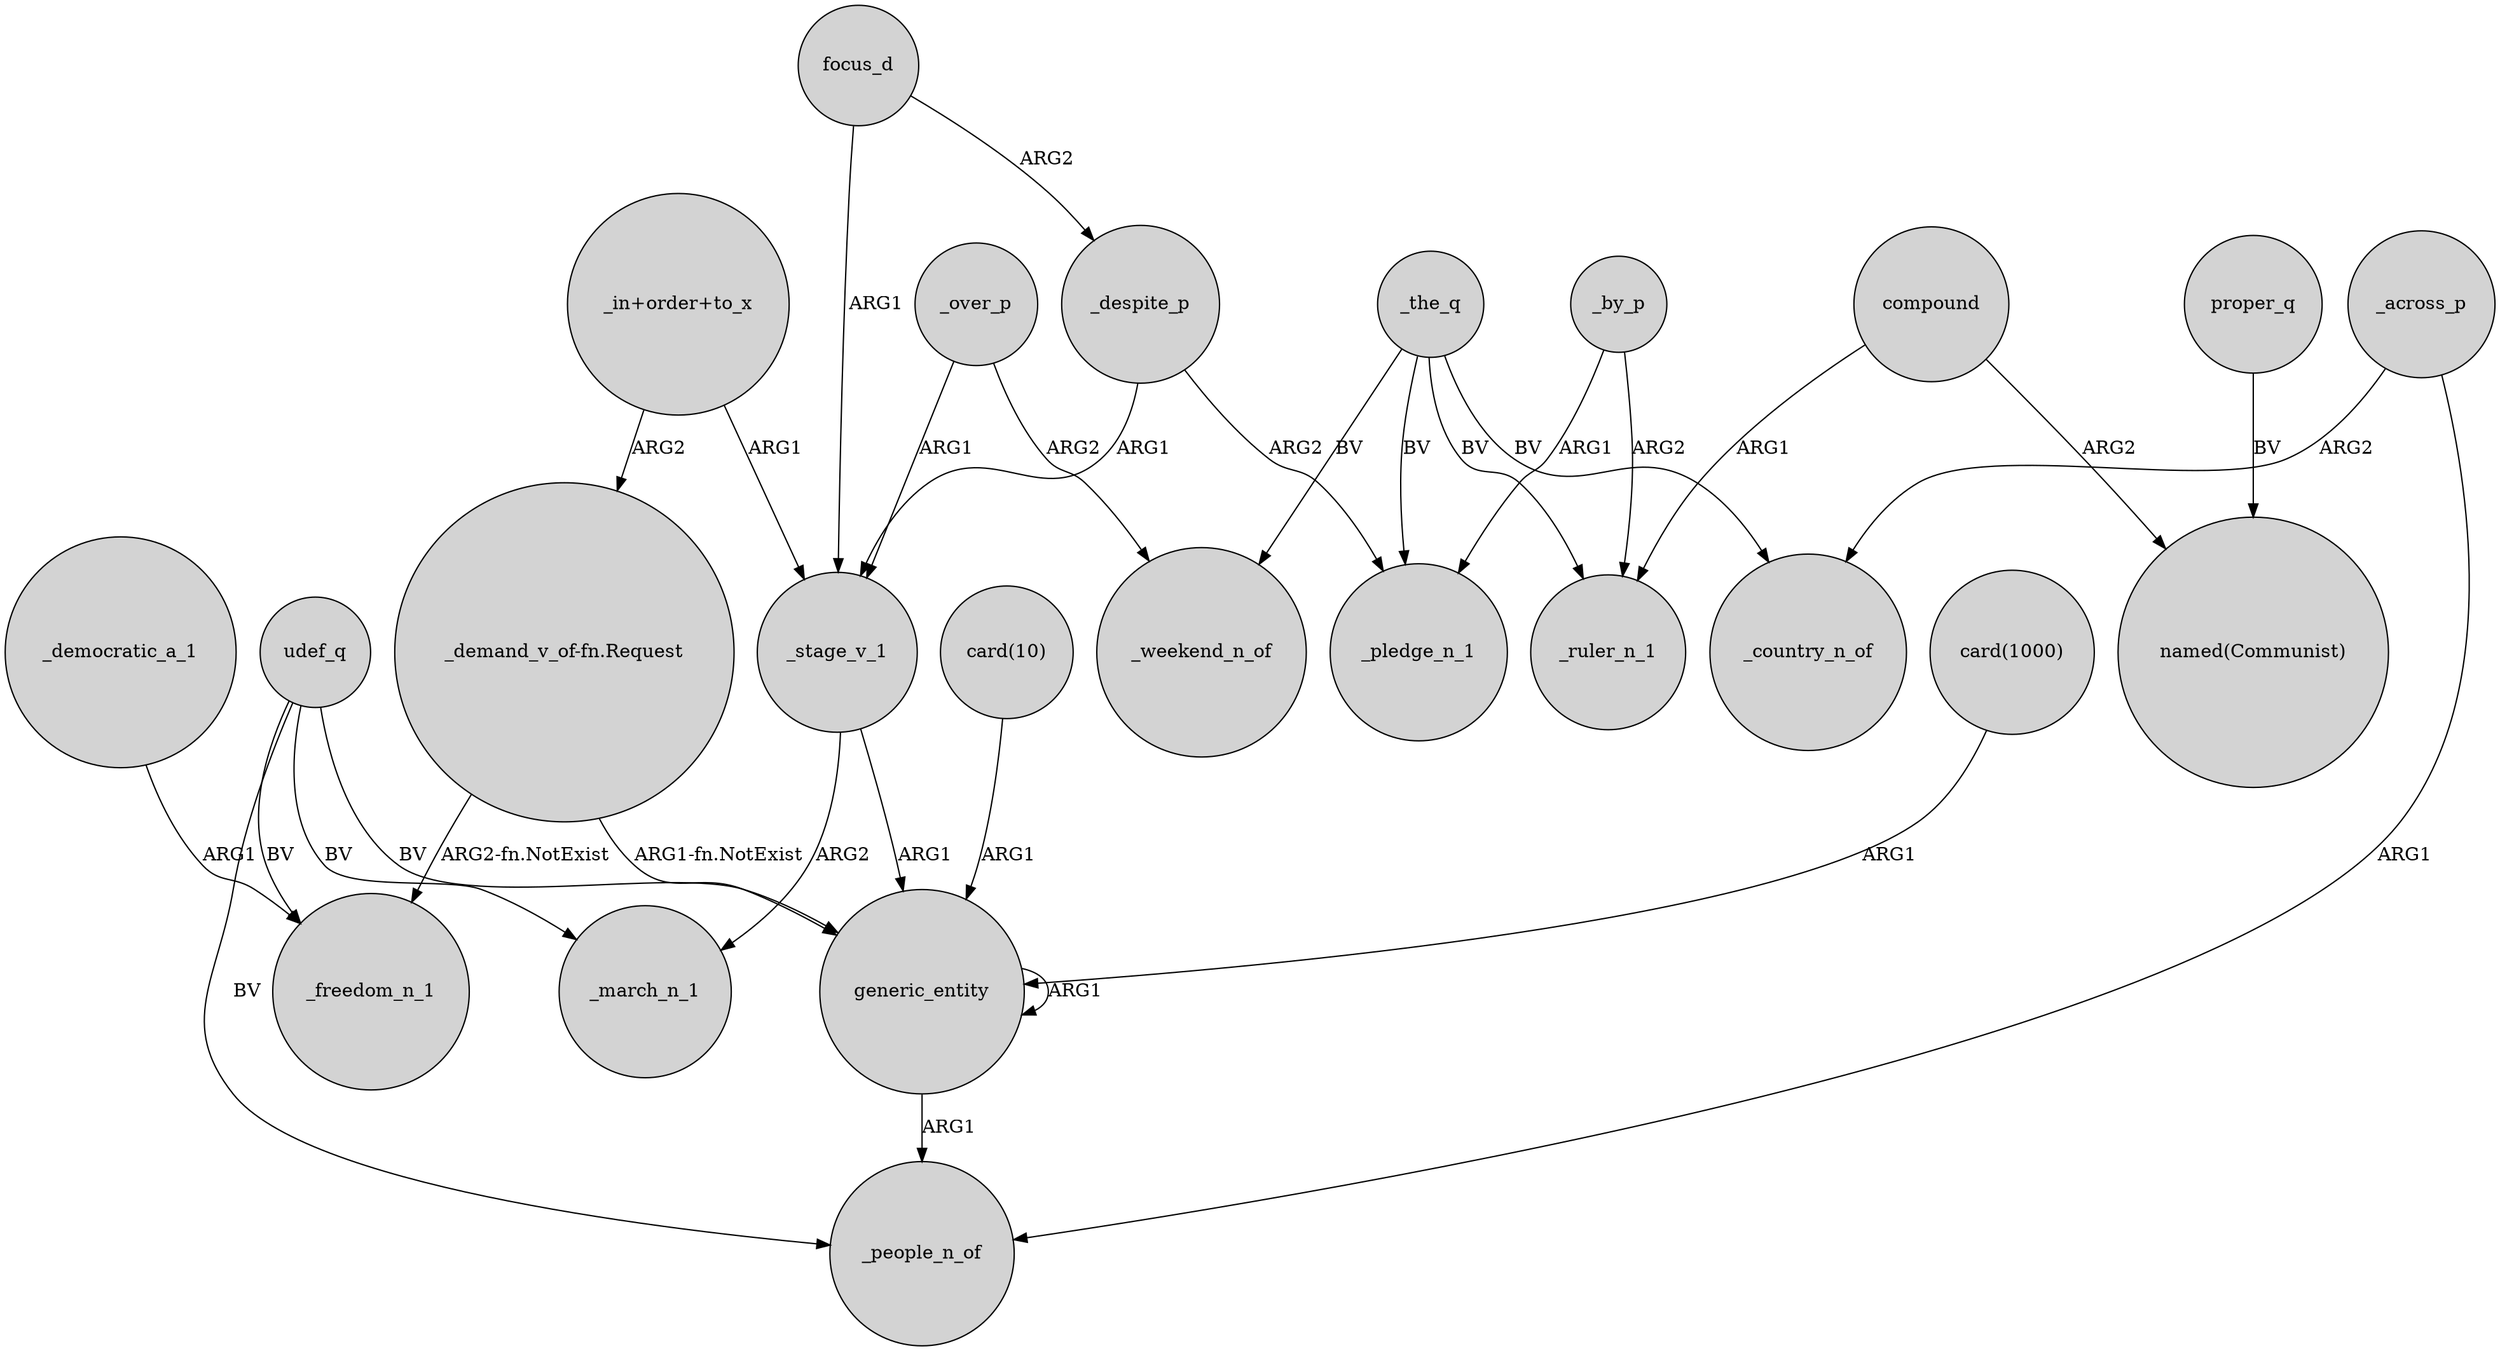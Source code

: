 digraph {
	node [shape=circle style=filled]
	_by_p -> _pledge_n_1 [label=ARG1]
	_stage_v_1 -> _march_n_1 [label=ARG2]
	_despite_p -> _stage_v_1 [label=ARG1]
	_across_p -> _country_n_of [label=ARG2]
	_by_p -> _ruler_n_1 [label=ARG2]
	udef_q -> generic_entity [label=BV]
	_democratic_a_1 -> _freedom_n_1 [label=ARG1]
	"card(10)" -> generic_entity [label=ARG1]
	_despite_p -> _pledge_n_1 [label=ARG2]
	_the_q -> _pledge_n_1 [label=BV]
	focus_d -> _despite_p [label=ARG2]
	proper_q -> "named(Communist)" [label=BV]
	generic_entity -> generic_entity [label=ARG1]
	"_in+order+to_x" -> _stage_v_1 [label=ARG1]
	"card(1000)" -> generic_entity [label=ARG1]
	"_demand_v_of-fn.Request" -> _freedom_n_1 [label="ARG2-fn.NotExist"]
	udef_q -> _march_n_1 [label=BV]
	compound -> _ruler_n_1 [label=ARG1]
	udef_q -> _people_n_of [label=BV]
	_the_q -> _country_n_of [label=BV]
	_the_q -> _ruler_n_1 [label=BV]
	_stage_v_1 -> generic_entity [label=ARG1]
	_the_q -> _weekend_n_of [label=BV]
	"_in+order+to_x" -> "_demand_v_of-fn.Request" [label=ARG2]
	"_demand_v_of-fn.Request" -> generic_entity [label="ARG1-fn.NotExist"]
	_over_p -> _stage_v_1 [label=ARG1]
	udef_q -> _freedom_n_1 [label=BV]
	_across_p -> _people_n_of [label=ARG1]
	generic_entity -> _people_n_of [label=ARG1]
	_over_p -> _weekend_n_of [label=ARG2]
	compound -> "named(Communist)" [label=ARG2]
	focus_d -> _stage_v_1 [label=ARG1]
}
